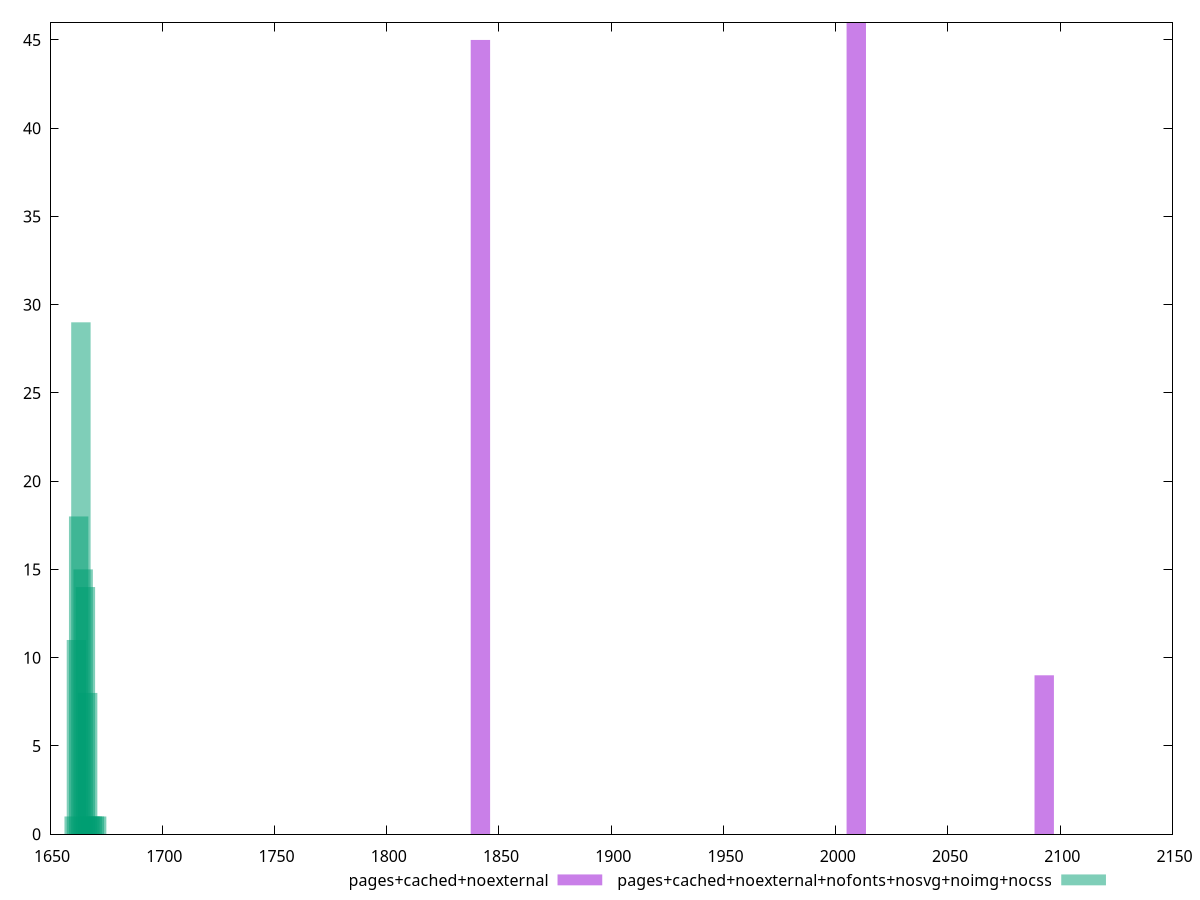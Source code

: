 $_pagesCachedNoexternal <<EOF
1841.715908022957 45
2009.1446269341347 46
2092.8589863897237 9
EOF
$_pagesCachedNoexternalNofontsNosvgNoimgNocss <<EOF
1662.7648866653258 18
1663.7665522597026 29
1666.7715490428327 8
1664.7682178540792 15
1665.769883448456 14
1668.7748802315862 1
1670.7782114203394 1
1661.7632210709492 11
1667.7732146372093 1
1660.7615554765725 1
1669.7765458259628 1
EOF
set key outside below
set terminal pngcairo
set output "report_00006_2020-11-02T20-21-41.718Z/first-contentful-paint/first-contentful-paint_pages+cached+noexternal_pages+cached+noexternal+nofonts+nosvg+noimg+nocss+hist.png"
set boxwidth 8.641948618263022
set style fill transparent solid 0.5 noborder
set yrange [0:46]
plot $_pagesCachedNoexternal title "pages+cached+noexternal" with boxes ,$_pagesCachedNoexternalNofontsNosvgNoimgNocss title "pages+cached+noexternal+nofonts+nosvg+noimg+nocss" with boxes ,